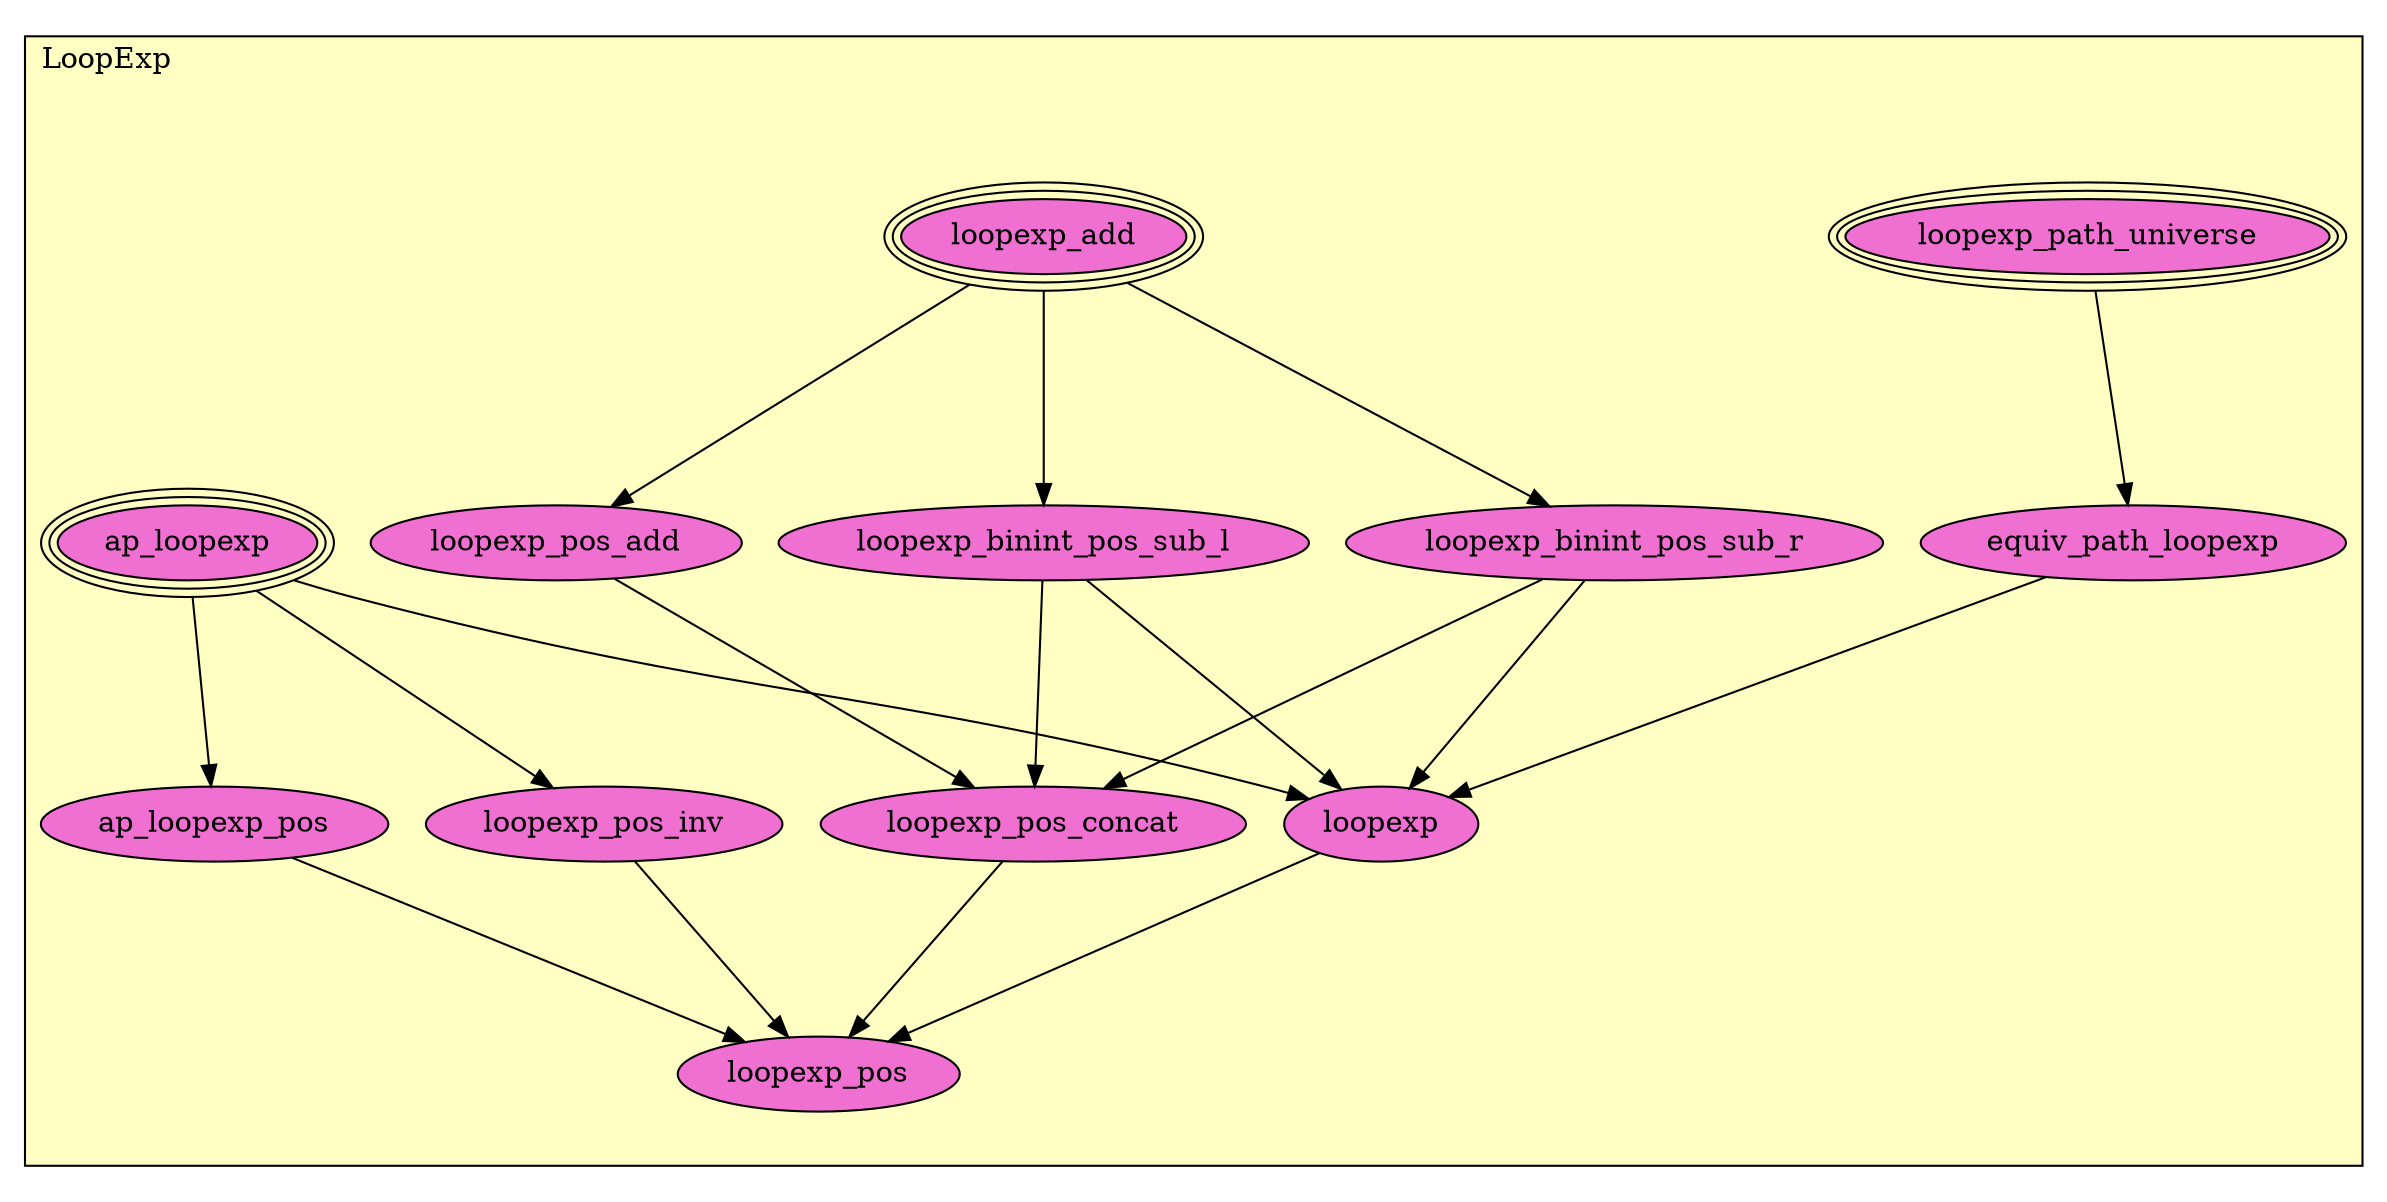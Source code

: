 digraph HoTT_Spaces_BinInt_LoopExp {
  graph [ratio=0.5]
  node [style=filled]
LoopExp_loopexp_path_universe [label="loopexp_path_universe", URL=<LoopExp.html#loopexp_path_universe>, peripheries=3, fillcolor="#F070D1"] ;
LoopExp_equiv_path_loopexp [label="equiv_path_loopexp", URL=<LoopExp.html#equiv_path_loopexp>, fillcolor="#F070D1"] ;
LoopExp_loopexp_add [label="loopexp_add", URL=<LoopExp.html#loopexp_add>, peripheries=3, fillcolor="#F070D1"] ;
LoopExp_loopexp_binint_pos_sub_r [label="loopexp_binint_pos_sub_r", URL=<LoopExp.html#loopexp_binint_pos_sub_r>, fillcolor="#F070D1"] ;
LoopExp_loopexp_binint_pos_sub_l [label="loopexp_binint_pos_sub_l", URL=<LoopExp.html#loopexp_binint_pos_sub_l>, fillcolor="#F070D1"] ;
LoopExp_loopexp_pos_add [label="loopexp_pos_add", URL=<LoopExp.html#loopexp_pos_add>, fillcolor="#F070D1"] ;
LoopExp_loopexp_pos_concat [label="loopexp_pos_concat", URL=<LoopExp.html#loopexp_pos_concat>, fillcolor="#F070D1"] ;
LoopExp_ap_loopexp [label="ap_loopexp", URL=<LoopExp.html#ap_loopexp>, peripheries=3, fillcolor="#F070D1"] ;
LoopExp_ap_loopexp_pos [label="ap_loopexp_pos", URL=<LoopExp.html#ap_loopexp_pos>, fillcolor="#F070D1"] ;
LoopExp_loopexp_pos_inv [label="loopexp_pos_inv", URL=<LoopExp.html#loopexp_pos_inv>, fillcolor="#F070D1"] ;
LoopExp_loopexp [label="loopexp", URL=<LoopExp.html#loopexp>, fillcolor="#F070D1"] ;
LoopExp_loopexp_pos [label="loopexp_pos", URL=<LoopExp.html#loopexp_pos>, fillcolor="#F070D1"] ;
  LoopExp_loopexp_path_universe -> LoopExp_equiv_path_loopexp [] ;
  LoopExp_equiv_path_loopexp -> LoopExp_loopexp [] ;
  LoopExp_loopexp_add -> LoopExp_loopexp_binint_pos_sub_r [] ;
  LoopExp_loopexp_add -> LoopExp_loopexp_binint_pos_sub_l [] ;
  LoopExp_loopexp_add -> LoopExp_loopexp_pos_add [] ;
  LoopExp_loopexp_binint_pos_sub_r -> LoopExp_loopexp_pos_concat [] ;
  LoopExp_loopexp_binint_pos_sub_r -> LoopExp_loopexp [] ;
  LoopExp_loopexp_binint_pos_sub_l -> LoopExp_loopexp_pos_concat [] ;
  LoopExp_loopexp_binint_pos_sub_l -> LoopExp_loopexp [] ;
  LoopExp_loopexp_pos_add -> LoopExp_loopexp_pos_concat [] ;
  LoopExp_loopexp_pos_concat -> LoopExp_loopexp_pos [] ;
  LoopExp_ap_loopexp -> LoopExp_ap_loopexp_pos [] ;
  LoopExp_ap_loopexp -> LoopExp_loopexp_pos_inv [] ;
  LoopExp_ap_loopexp -> LoopExp_loopexp [] ;
  LoopExp_ap_loopexp_pos -> LoopExp_loopexp_pos [] ;
  LoopExp_loopexp_pos_inv -> LoopExp_loopexp_pos [] ;
  LoopExp_loopexp -> LoopExp_loopexp_pos [] ;
subgraph cluster_LoopExp { label="LoopExp"; fillcolor="#FFFFC3"; labeljust=l; style=filled 
LoopExp_loopexp_pos; LoopExp_loopexp; LoopExp_loopexp_pos_inv; LoopExp_ap_loopexp_pos; LoopExp_ap_loopexp; LoopExp_loopexp_pos_concat; LoopExp_loopexp_pos_add; LoopExp_loopexp_binint_pos_sub_l; LoopExp_loopexp_binint_pos_sub_r; LoopExp_loopexp_add; LoopExp_equiv_path_loopexp; LoopExp_loopexp_path_universe; };
} /* END */
